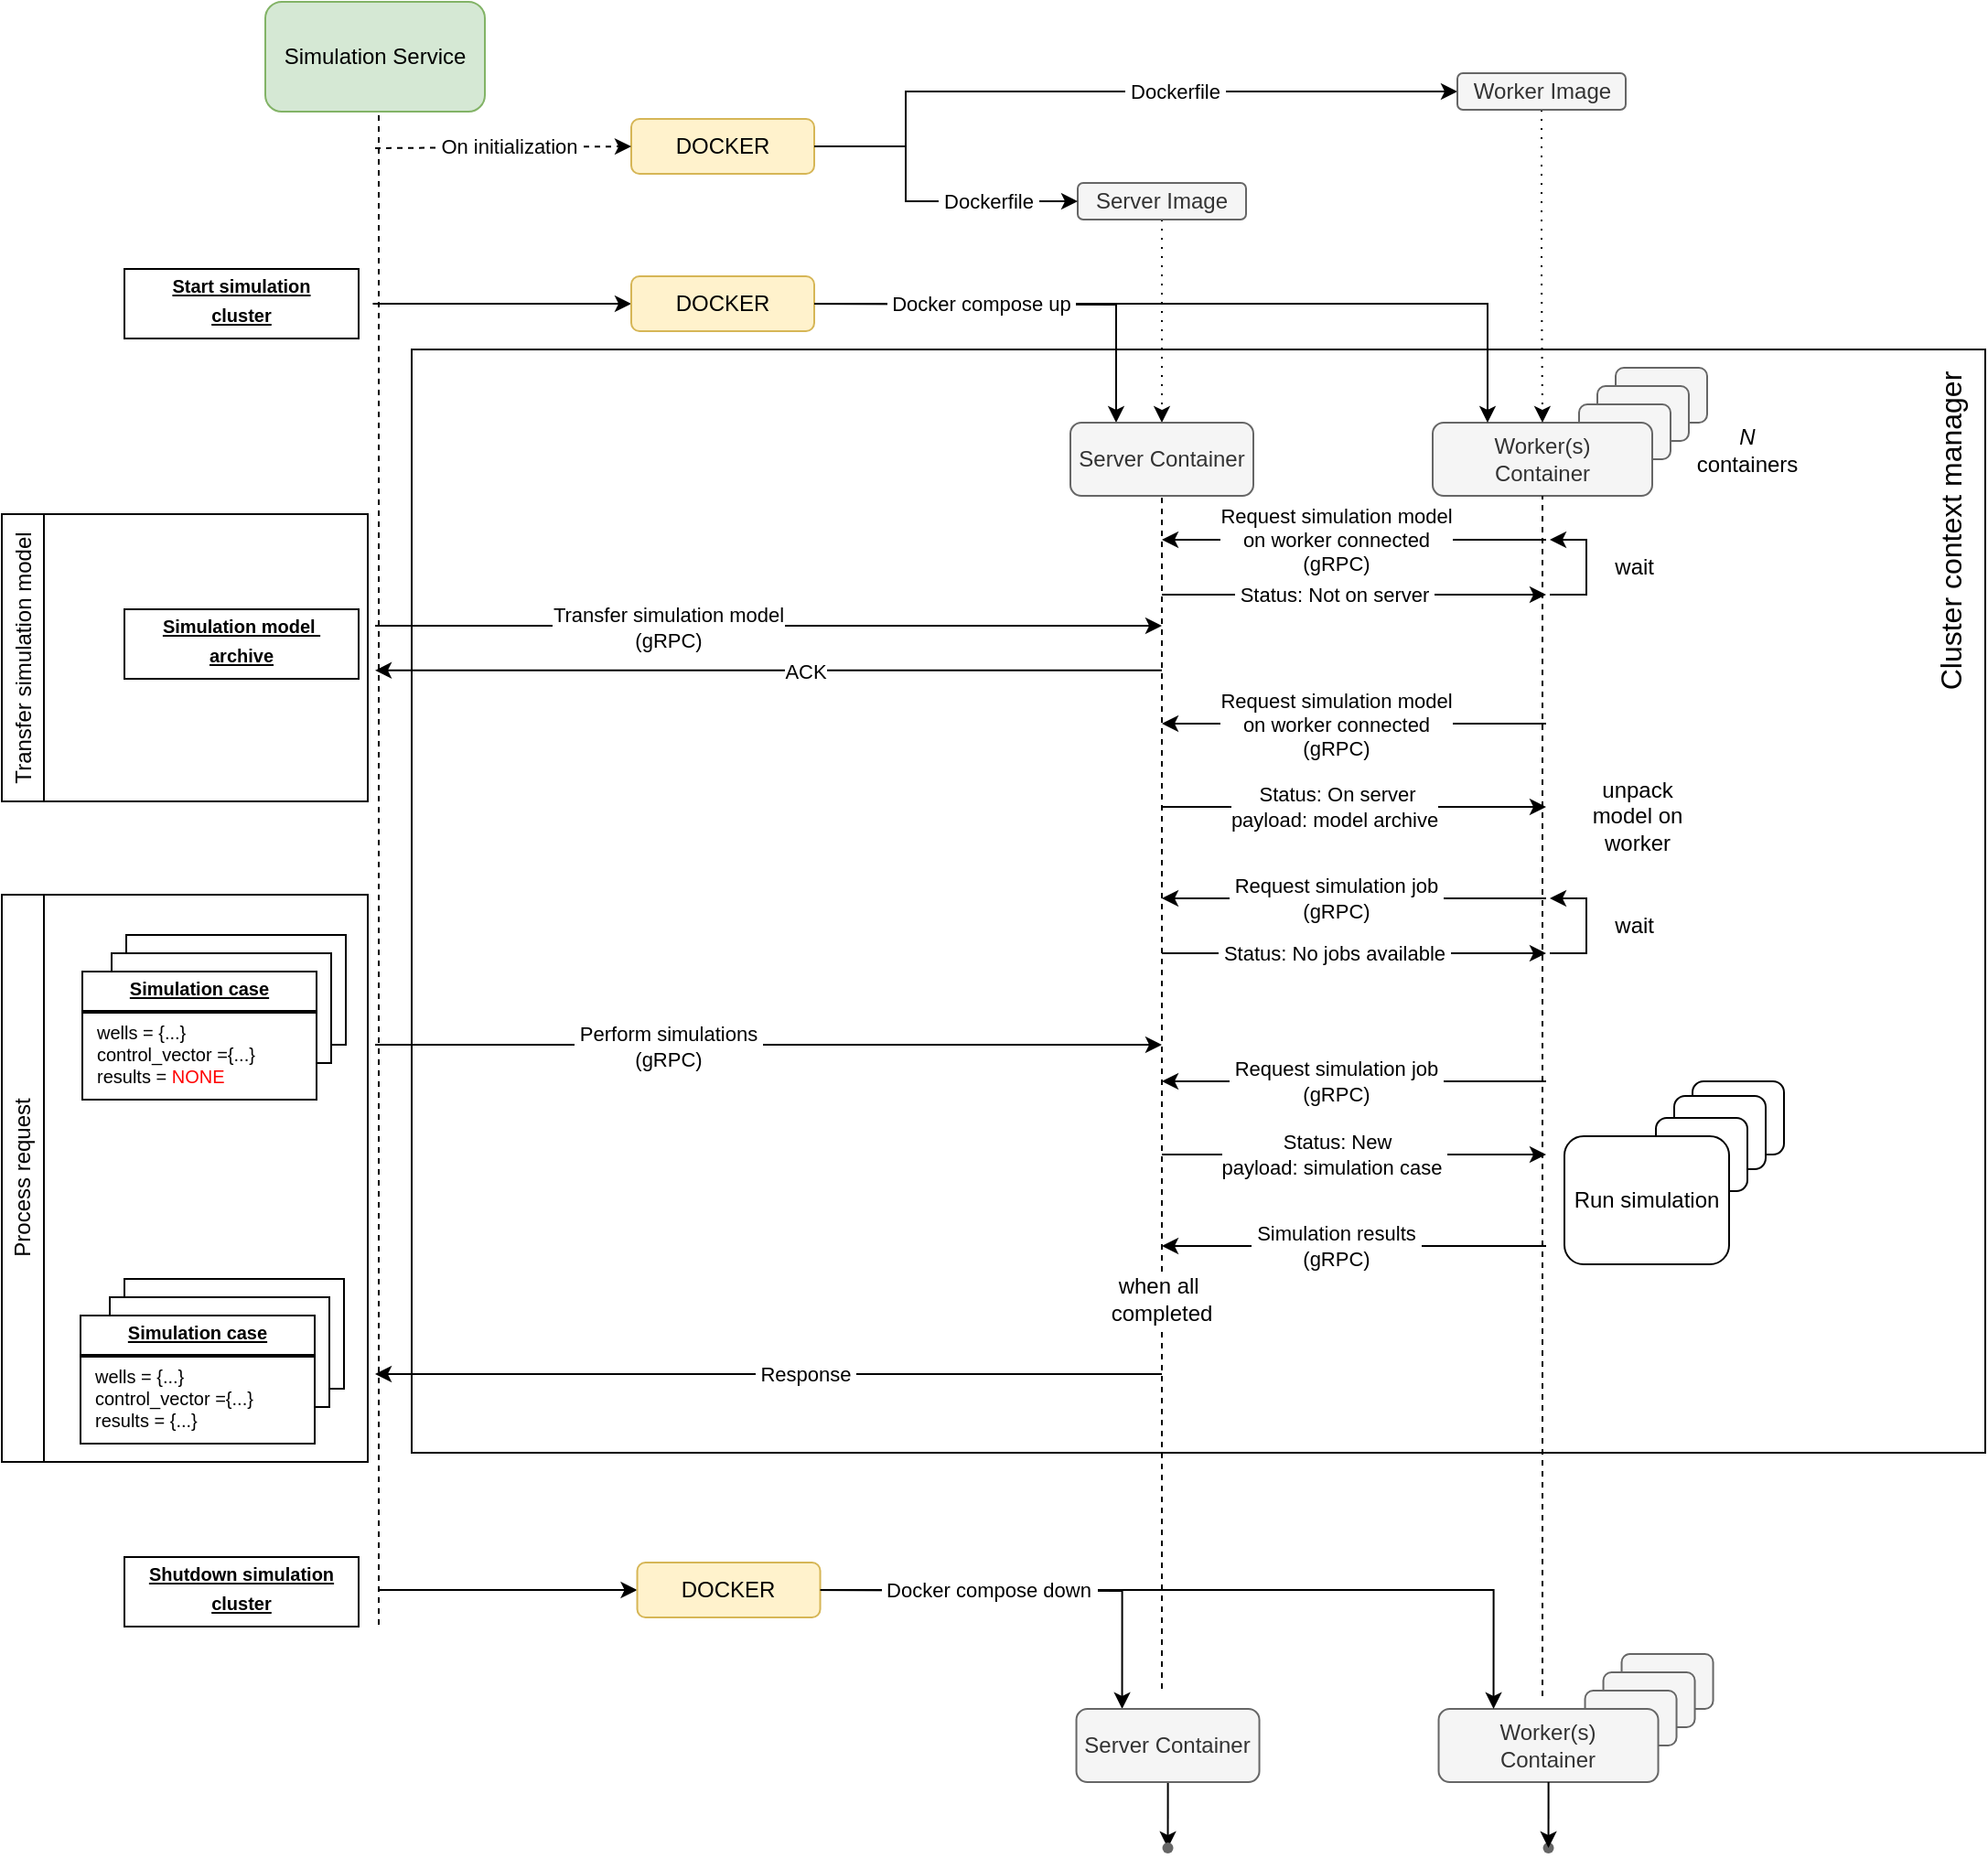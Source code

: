 <mxfile version="26.2.7" pages="4">
  <diagram name="Simulation service" id="5oLF9QemRC5jOvn8HbhS">
    <mxGraphModel dx="1976" dy="944" grid="0" gridSize="10" guides="1" tooltips="1" connect="1" arrows="1" fold="1" page="0" pageScale="1" pageWidth="1169" pageHeight="827" math="0" shadow="0">
      <root>
        <mxCell id="0" />
        <mxCell id="1" parent="0" />
        <mxCell id="4RVRERGMYZYqvgAxQxt6-176" value="" style="group" vertex="1" connectable="0" parent="1">
          <mxGeometry x="-74" y="60" width="1084" height="1019" as="geometry" />
        </mxCell>
        <mxCell id="4RVRERGMYZYqvgAxQxt6-140" value="" style="rounded=0;whiteSpace=wrap;html=1;" vertex="1" parent="4RVRERGMYZYqvgAxQxt6-176">
          <mxGeometry x="68" y="510" width="120" height="60" as="geometry" />
        </mxCell>
        <mxCell id="4RVRERGMYZYqvgAxQxt6-139" value="" style="rounded=0;whiteSpace=wrap;html=1;" vertex="1" parent="4RVRERGMYZYqvgAxQxt6-176">
          <mxGeometry x="60" y="520" width="120" height="60" as="geometry" />
        </mxCell>
        <mxCell id="4RVRERGMYZYqvgAxQxt6-68" value="" style="rounded=0;whiteSpace=wrap;html=1;glass=0;fillColor=default;movable=1;resizable=1;rotatable=1;deletable=1;editable=1;locked=0;connectable=1;container=0;" vertex="1" parent="4RVRERGMYZYqvgAxQxt6-176">
          <mxGeometry x="224" y="190" width="860" height="603" as="geometry" />
        </mxCell>
        <mxCell id="4RVRERGMYZYqvgAxQxt6-65" value="" style="endArrow=classic;html=1;rounded=0;exitX=1;exitY=0.5;exitDx=0;exitDy=0;entryX=0.25;entryY=0;entryDx=0;entryDy=0;edgeStyle=orthogonalEdgeStyle;" edge="1" parent="4RVRERGMYZYqvgAxQxt6-176" target="4RVRERGMYZYqvgAxQxt6-61">
          <mxGeometry width="50" height="50" relative="1" as="geometry">
            <mxPoint x="434" y="165" as="sourcePoint" />
            <mxPoint x="607" y="180" as="targetPoint" />
          </mxGeometry>
        </mxCell>
        <mxCell id="4RVRERGMYZYqvgAxQxt6-1" value="Simulation Service" style="rounded=1;whiteSpace=wrap;html=1;fillColor=#d5e8d4;strokeColor=#82b366;" vertex="1" parent="4RVRERGMYZYqvgAxQxt6-176">
          <mxGeometry x="144" width="120" height="60" as="geometry" />
        </mxCell>
        <mxCell id="4RVRERGMYZYqvgAxQxt6-10" value="" style="endArrow=none;dashed=1;html=1;rounded=0;entryX=0.5;entryY=1;entryDx=0;entryDy=0;" edge="1" parent="4RVRERGMYZYqvgAxQxt6-176">
          <mxGeometry width="50" height="50" relative="1" as="geometry">
            <mxPoint x="206" y="887" as="sourcePoint" />
            <mxPoint x="206.0" y="60.0" as="targetPoint" />
          </mxGeometry>
        </mxCell>
        <mxCell id="4RVRERGMYZYqvgAxQxt6-33" value="" style="group" vertex="1" connectable="0" parent="4RVRERGMYZYqvgAxQxt6-176">
          <mxGeometry x="782" y="200" width="150" height="90" as="geometry" />
        </mxCell>
        <mxCell id="4RVRERGMYZYqvgAxQxt6-34" value="" style="rounded=1;whiteSpace=wrap;html=1;fillColor=#f5f5f5;fontColor=#333333;strokeColor=#666666;" vertex="1" parent="4RVRERGMYZYqvgAxQxt6-33">
          <mxGeometry x="100" width="50" height="30" as="geometry" />
        </mxCell>
        <mxCell id="4RVRERGMYZYqvgAxQxt6-35" value="" style="rounded=1;whiteSpace=wrap;html=1;fillColor=#f5f5f5;fontColor=#333333;strokeColor=#666666;" vertex="1" parent="4RVRERGMYZYqvgAxQxt6-33">
          <mxGeometry x="90" y="10" width="50" height="30" as="geometry" />
        </mxCell>
        <mxCell id="4RVRERGMYZYqvgAxQxt6-36" value="" style="rounded=1;whiteSpace=wrap;html=1;fillColor=#f5f5f5;fontColor=#333333;strokeColor=#666666;" vertex="1" parent="4RVRERGMYZYqvgAxQxt6-33">
          <mxGeometry x="80" y="20" width="50" height="30" as="geometry" />
        </mxCell>
        <mxCell id="4RVRERGMYZYqvgAxQxt6-37" value="Worker(s)&lt;div&gt;Container&lt;/div&gt;" style="rounded=1;whiteSpace=wrap;html=1;fillColor=#f5f5f5;fontColor=#333333;strokeColor=#666666;" vertex="1" parent="4RVRERGMYZYqvgAxQxt6-33">
          <mxGeometry y="30" width="120" height="40" as="geometry" />
        </mxCell>
        <mxCell id="4RVRERGMYZYqvgAxQxt6-20" value="DOCKER" style="rounded=1;whiteSpace=wrap;html=1;fillColor=#fff2cc;strokeColor=#d6b656;" vertex="1" parent="4RVRERGMYZYqvgAxQxt6-176">
          <mxGeometry x="344" y="64" width="100" height="30" as="geometry" />
        </mxCell>
        <mxCell id="4RVRERGMYZYqvgAxQxt6-51" style="edgeStyle=orthogonalEdgeStyle;rounded=0;orthogonalLoop=1;jettySize=auto;html=1;exitX=1;exitY=0.5;exitDx=0;exitDy=0;entryX=0;entryY=0.5;entryDx=0;entryDy=0;" edge="1" parent="4RVRERGMYZYqvgAxQxt6-176" source="4RVRERGMYZYqvgAxQxt6-20" target="4RVRERGMYZYqvgAxQxt6-3">
          <mxGeometry relative="1" as="geometry">
            <mxPoint x="644" y="49" as="sourcePoint" />
            <Array as="points">
              <mxPoint x="494" y="79" />
              <mxPoint x="494" y="49" />
            </Array>
          </mxGeometry>
        </mxCell>
        <mxCell id="4RVRERGMYZYqvgAxQxt6-55" value="&amp;nbsp;Dockerfile&amp;nbsp;" style="edgeLabel;html=1;align=center;verticalAlign=bottom;resizable=0;points=[];labelBorderColor=none;spacingBottom=-4;" vertex="1" connectable="0" parent="4RVRERGMYZYqvgAxQxt6-51">
          <mxGeometry x="0.19" y="-4" relative="1" as="geometry">
            <mxPoint as="offset" />
          </mxGeometry>
        </mxCell>
        <mxCell id="4RVRERGMYZYqvgAxQxt6-63" style="edgeStyle=orthogonalEdgeStyle;rounded=0;orthogonalLoop=1;jettySize=auto;html=1;exitX=0.5;exitY=1;exitDx=0;exitDy=0;entryX=0.5;entryY=0;entryDx=0;entryDy=0;dashed=1;dashPattern=1 4;" edge="1" parent="4RVRERGMYZYqvgAxQxt6-176" source="4RVRERGMYZYqvgAxQxt6-3" target="4RVRERGMYZYqvgAxQxt6-37">
          <mxGeometry relative="1" as="geometry" />
        </mxCell>
        <mxCell id="4RVRERGMYZYqvgAxQxt6-3" value="Worker Image" style="rounded=1;whiteSpace=wrap;html=1;fillColor=#f5f5f5;fontColor=#333333;strokeColor=#666666;" vertex="1" parent="4RVRERGMYZYqvgAxQxt6-176">
          <mxGeometry x="795.5" y="39" width="92" height="20" as="geometry" />
        </mxCell>
        <mxCell id="4RVRERGMYZYqvgAxQxt6-41" value="" style="endArrow=classic;html=1;rounded=0;entryX=0;entryY=0.5;entryDx=0;entryDy=0;dashed=1;" edge="1" parent="4RVRERGMYZYqvgAxQxt6-176" target="4RVRERGMYZYqvgAxQxt6-20">
          <mxGeometry width="50" height="50" relative="1" as="geometry">
            <mxPoint x="204" y="80" as="sourcePoint" />
            <mxPoint x="464" y="200" as="targetPoint" />
          </mxGeometry>
        </mxCell>
        <mxCell id="4RVRERGMYZYqvgAxQxt6-44" value="&amp;nbsp;On initialization&amp;nbsp;" style="edgeLabel;align=center;verticalAlign=middle;resizable=0;points=[];labelPosition=center;verticalLabelPosition=middle;html=1;spacing=2;spacingRight=33;spacingBottom=1;" vertex="1" connectable="0" parent="4RVRERGMYZYqvgAxQxt6-41">
          <mxGeometry x="0.269" relative="1" as="geometry">
            <mxPoint as="offset" />
          </mxGeometry>
        </mxCell>
        <mxCell id="4RVRERGMYZYqvgAxQxt6-62" style="edgeStyle=orthogonalEdgeStyle;rounded=0;orthogonalLoop=1;jettySize=auto;html=1;exitX=0.5;exitY=1;exitDx=0;exitDy=0;entryX=0.5;entryY=0;entryDx=0;entryDy=0;dashed=1;dashPattern=1 4;" edge="1" parent="4RVRERGMYZYqvgAxQxt6-176" source="4RVRERGMYZYqvgAxQxt6-2" target="4RVRERGMYZYqvgAxQxt6-61">
          <mxGeometry relative="1" as="geometry" />
        </mxCell>
        <mxCell id="4RVRERGMYZYqvgAxQxt6-2" value="Server Image" style="rounded=1;whiteSpace=wrap;html=1;fillColor=#f5f5f5;strokeColor=#666666;fontColor=#333333;" vertex="1" parent="4RVRERGMYZYqvgAxQxt6-176">
          <mxGeometry x="588" y="99" width="92" height="20" as="geometry" />
        </mxCell>
        <mxCell id="4RVRERGMYZYqvgAxQxt6-52" style="edgeStyle=orthogonalEdgeStyle;rounded=0;orthogonalLoop=1;jettySize=auto;html=1;exitX=1;exitY=0.5;exitDx=0;exitDy=0;entryX=0;entryY=0.5;entryDx=0;entryDy=0;" edge="1" parent="4RVRERGMYZYqvgAxQxt6-176" source="4RVRERGMYZYqvgAxQxt6-20" target="4RVRERGMYZYqvgAxQxt6-2">
          <mxGeometry relative="1" as="geometry">
            <mxPoint x="644" y="109" as="sourcePoint" />
            <Array as="points">
              <mxPoint x="494" y="79" />
              <mxPoint x="494" y="109" />
            </Array>
          </mxGeometry>
        </mxCell>
        <mxCell id="4RVRERGMYZYqvgAxQxt6-56" value="&amp;nbsp;Dockerfile&amp;nbsp;" style="edgeLabel;html=1;align=center;verticalAlign=middle;resizable=0;points=[];spacingBottom=-1;" vertex="1" connectable="0" parent="4RVRERGMYZYqvgAxQxt6-52">
          <mxGeometry x="0.431" y="1" relative="1" as="geometry">
            <mxPoint as="offset" />
          </mxGeometry>
        </mxCell>
        <mxCell id="4RVRERGMYZYqvgAxQxt6-59" style="edgeStyle=orthogonalEdgeStyle;rounded=0;orthogonalLoop=1;jettySize=auto;html=1;exitX=0;exitY=0.5;exitDx=0;exitDy=0;startArrow=classic;startFill=1;endArrow=none;" edge="1" parent="4RVRERGMYZYqvgAxQxt6-176" source="4RVRERGMYZYqvgAxQxt6-58">
          <mxGeometry relative="1" as="geometry">
            <mxPoint x="202.73" y="165" as="targetPoint" />
          </mxGeometry>
        </mxCell>
        <mxCell id="4RVRERGMYZYqvgAxQxt6-58" value="DOCKER" style="rounded=1;whiteSpace=wrap;html=1;fillColor=#fff2cc;strokeColor=#d6b656;" vertex="1" parent="4RVRERGMYZYqvgAxQxt6-176">
          <mxGeometry x="344" y="150" width="100" height="30" as="geometry" />
        </mxCell>
        <mxCell id="4RVRERGMYZYqvgAxQxt6-61" value="Server Container" style="rounded=1;whiteSpace=wrap;html=1;fillColor=#f5f5f5;strokeColor=#666666;fontColor=#333333;" vertex="1" parent="4RVRERGMYZYqvgAxQxt6-176">
          <mxGeometry x="584" y="230" width="100" height="40" as="geometry" />
        </mxCell>
        <mxCell id="4RVRERGMYZYqvgAxQxt6-66" value="" style="endArrow=classic;html=1;rounded=0;exitX=1;exitY=0.5;exitDx=0;exitDy=0;entryX=0.25;entryY=0;entryDx=0;entryDy=0;edgeStyle=orthogonalEdgeStyle;" edge="1" parent="4RVRERGMYZYqvgAxQxt6-176" source="4RVRERGMYZYqvgAxQxt6-58" target="4RVRERGMYZYqvgAxQxt6-37">
          <mxGeometry width="50" height="50" relative="1" as="geometry">
            <mxPoint x="444" y="170" as="sourcePoint" />
            <mxPoint x="704" y="50" as="targetPoint" />
          </mxGeometry>
        </mxCell>
        <mxCell id="4RVRERGMYZYqvgAxQxt6-67" value="&amp;nbsp;Docker compose up&amp;nbsp;" style="edgeLabel;html=1;align=center;verticalAlign=middle;resizable=0;points=[];spacingRight=18;spacing=4;" vertex="1" connectable="0" parent="4RVRERGMYZYqvgAxQxt6-66">
          <mxGeometry x="-0.537" relative="1" as="geometry">
            <mxPoint as="offset" />
          </mxGeometry>
        </mxCell>
        <mxCell id="4RVRERGMYZYqvgAxQxt6-70" value="&lt;font style=&quot;font-size: 16px;&quot;&gt;Cluster context manager&lt;/font&gt;" style="text;html=1;align=center;verticalAlign=middle;whiteSpace=wrap;rounded=0;direction=south;horizontal=0;fontSize=13;" vertex="1" parent="4RVRERGMYZYqvgAxQxt6-176">
          <mxGeometry x="1050" y="128" width="30" height="322" as="geometry" />
        </mxCell>
        <mxCell id="4RVRERGMYZYqvgAxQxt6-72" value="" style="endArrow=none;dashed=1;html=1;rounded=0;entryX=0.5;entryY=1;entryDx=0;entryDy=0;" edge="1" parent="4RVRERGMYZYqvgAxQxt6-176" source="4RVRERGMYZYqvgAxQxt6-119" target="4RVRERGMYZYqvgAxQxt6-61">
          <mxGeometry width="50" height="50" relative="1" as="geometry">
            <mxPoint x="634" y="790" as="sourcePoint" />
            <mxPoint x="639.23" y="270" as="targetPoint" />
            <Array as="points" />
          </mxGeometry>
        </mxCell>
        <mxCell id="4RVRERGMYZYqvgAxQxt6-73" value="" style="endArrow=none;dashed=1;html=1;rounded=0;entryX=0.5;entryY=1;entryDx=0;entryDy=0;" edge="1" parent="4RVRERGMYZYqvgAxQxt6-176" target="4RVRERGMYZYqvgAxQxt6-37">
          <mxGeometry width="50" height="50" relative="1" as="geometry">
            <mxPoint x="842" y="926" as="sourcePoint" />
            <mxPoint x="854" y="280" as="targetPoint" />
          </mxGeometry>
        </mxCell>
        <mxCell id="4RVRERGMYZYqvgAxQxt6-74" value="" style="endArrow=classic;html=1;rounded=0;" edge="1" parent="4RVRERGMYZYqvgAxQxt6-176">
          <mxGeometry width="50" height="50" relative="1" as="geometry">
            <mxPoint x="204" y="341" as="sourcePoint" />
            <mxPoint x="634" y="341" as="targetPoint" />
          </mxGeometry>
        </mxCell>
        <mxCell id="4RVRERGMYZYqvgAxQxt6-75" value="Transfer simulation model&lt;div&gt;(gRPC)&lt;/div&gt;" style="edgeLabel;html=1;align=center;verticalAlign=middle;resizable=0;points=[];" vertex="1" connectable="0" parent="4RVRERGMYZYqvgAxQxt6-74">
          <mxGeometry x="-0.257" y="-1" relative="1" as="geometry">
            <mxPoint as="offset" />
          </mxGeometry>
        </mxCell>
        <mxCell id="4RVRERGMYZYqvgAxQxt6-76" value="" style="endArrow=classic;html=1;rounded=0;" edge="1" parent="4RVRERGMYZYqvgAxQxt6-176">
          <mxGeometry width="50" height="50" relative="1" as="geometry">
            <mxPoint x="634" y="365.41" as="sourcePoint" />
            <mxPoint x="204" y="365.41" as="targetPoint" />
          </mxGeometry>
        </mxCell>
        <mxCell id="4RVRERGMYZYqvgAxQxt6-77" value="ACK" style="edgeLabel;html=1;align=center;verticalAlign=middle;resizable=0;points=[];" vertex="1" connectable="0" parent="4RVRERGMYZYqvgAxQxt6-76">
          <mxGeometry x="-0.094" relative="1" as="geometry">
            <mxPoint as="offset" />
          </mxGeometry>
        </mxCell>
        <mxCell id="4RVRERGMYZYqvgAxQxt6-78" value="" style="endArrow=none;html=1;rounded=0;startArrow=classic;startFill=1;" edge="1" parent="4RVRERGMYZYqvgAxQxt6-176">
          <mxGeometry width="50" height="50" relative="1" as="geometry">
            <mxPoint x="634" y="294" as="sourcePoint" />
            <mxPoint x="844" y="294" as="targetPoint" />
          </mxGeometry>
        </mxCell>
        <mxCell id="4RVRERGMYZYqvgAxQxt6-79" value="Request simulation model&lt;div&gt;on worker connected&lt;br&gt;&lt;div&gt;(gRPC)&lt;/div&gt;&lt;/div&gt;" style="edgeLabel;html=1;align=center;verticalAlign=middle;resizable=0;points=[];spacingLeft=34;" vertex="1" connectable="0" parent="4RVRERGMYZYqvgAxQxt6-78">
          <mxGeometry x="-0.256" y="-1" relative="1" as="geometry">
            <mxPoint y="-1" as="offset" />
          </mxGeometry>
        </mxCell>
        <mxCell id="4RVRERGMYZYqvgAxQxt6-80" value="" style="endArrow=classic;html=1;rounded=0;" edge="1" parent="4RVRERGMYZYqvgAxQxt6-176">
          <mxGeometry width="50" height="50" relative="1" as="geometry">
            <mxPoint x="634" y="324" as="sourcePoint" />
            <mxPoint x="844" y="324" as="targetPoint" />
          </mxGeometry>
        </mxCell>
        <mxCell id="4RVRERGMYZYqvgAxQxt6-81" value="&amp;nbsp;Status: Not on server&amp;nbsp;" style="edgeLabel;html=1;align=center;verticalAlign=middle;resizable=0;points=[];spacingLeft=-120;" vertex="1" connectable="0" parent="4RVRERGMYZYqvgAxQxt6-80">
          <mxGeometry x="0.461" y="-1" relative="1" as="geometry">
            <mxPoint y="-1" as="offset" />
          </mxGeometry>
        </mxCell>
        <mxCell id="4RVRERGMYZYqvgAxQxt6-83" value="" style="endArrow=classic;html=1;rounded=0;edgeStyle=elbowEdgeStyle;" edge="1" parent="4RVRERGMYZYqvgAxQxt6-176">
          <mxGeometry width="50" height="50" relative="1" as="geometry">
            <mxPoint x="846" y="324" as="sourcePoint" />
            <mxPoint x="846" y="294" as="targetPoint" />
            <Array as="points">
              <mxPoint x="866" y="314" />
            </Array>
          </mxGeometry>
        </mxCell>
        <mxCell id="4RVRERGMYZYqvgAxQxt6-84" value="wait&amp;nbsp;" style="text;html=1;align=center;verticalAlign=middle;whiteSpace=wrap;rounded=0;" vertex="1" parent="4RVRERGMYZYqvgAxQxt6-176">
          <mxGeometry x="864" y="294" width="60" height="30" as="geometry" />
        </mxCell>
        <mxCell id="4RVRERGMYZYqvgAxQxt6-88" value="" style="endArrow=none;html=1;rounded=0;startArrow=classic;startFill=1;" edge="1" parent="4RVRERGMYZYqvgAxQxt6-176">
          <mxGeometry width="50" height="50" relative="1" as="geometry">
            <mxPoint x="634" y="394.5" as="sourcePoint" />
            <mxPoint x="844" y="394.5" as="targetPoint" />
          </mxGeometry>
        </mxCell>
        <mxCell id="4RVRERGMYZYqvgAxQxt6-89" value="Request simulation model&lt;div&gt;on worker connected&lt;br&gt;&lt;div&gt;(gRPC)&lt;/div&gt;&lt;/div&gt;" style="edgeLabel;html=1;align=center;verticalAlign=middle;resizable=0;points=[];spacingLeft=34;" vertex="1" connectable="0" parent="4RVRERGMYZYqvgAxQxt6-88">
          <mxGeometry x="-0.256" y="-1" relative="1" as="geometry">
            <mxPoint y="-1" as="offset" />
          </mxGeometry>
        </mxCell>
        <mxCell id="4RVRERGMYZYqvgAxQxt6-90" value="" style="endArrow=classic;html=1;rounded=0;" edge="1" parent="4RVRERGMYZYqvgAxQxt6-176">
          <mxGeometry width="50" height="50" relative="1" as="geometry">
            <mxPoint x="634" y="440" as="sourcePoint" />
            <mxPoint x="844" y="440" as="targetPoint" />
          </mxGeometry>
        </mxCell>
        <mxCell id="4RVRERGMYZYqvgAxQxt6-91" value="&amp;nbsp;Status: On server&lt;div&gt;payload: model archive&lt;/div&gt;" style="edgeLabel;html=1;align=center;verticalAlign=middle;resizable=0;points=[];spacingLeft=-120;" vertex="1" connectable="0" parent="4RVRERGMYZYqvgAxQxt6-90">
          <mxGeometry x="0.461" y="-1" relative="1" as="geometry">
            <mxPoint y="-1" as="offset" />
          </mxGeometry>
        </mxCell>
        <mxCell id="4RVRERGMYZYqvgAxQxt6-92" value="unpack model on worker" style="text;html=1;align=center;verticalAlign=middle;whiteSpace=wrap;rounded=0;" vertex="1" parent="4RVRERGMYZYqvgAxQxt6-176">
          <mxGeometry x="864" y="430" width="60" height="30" as="geometry" />
        </mxCell>
        <mxCell id="4RVRERGMYZYqvgAxQxt6-93" value="" style="endArrow=none;html=1;rounded=0;startArrow=classic;startFill=1;" edge="1" parent="4RVRERGMYZYqvgAxQxt6-176">
          <mxGeometry width="50" height="50" relative="1" as="geometry">
            <mxPoint x="634" y="490" as="sourcePoint" />
            <mxPoint x="844" y="490" as="targetPoint" />
          </mxGeometry>
        </mxCell>
        <mxCell id="4RVRERGMYZYqvgAxQxt6-94" value="&amp;nbsp;Request simulation job&amp;nbsp;&lt;div&gt;&lt;div&gt;(gRPC)&lt;/div&gt;&lt;/div&gt;" style="edgeLabel;html=1;align=center;verticalAlign=middle;resizable=0;points=[];spacingLeft=34;" vertex="1" connectable="0" parent="4RVRERGMYZYqvgAxQxt6-93">
          <mxGeometry x="-0.256" y="-1" relative="1" as="geometry">
            <mxPoint y="-1" as="offset" />
          </mxGeometry>
        </mxCell>
        <mxCell id="4RVRERGMYZYqvgAxQxt6-95" value="" style="endArrow=classic;html=1;rounded=0;" edge="1" parent="4RVRERGMYZYqvgAxQxt6-176">
          <mxGeometry width="50" height="50" relative="1" as="geometry">
            <mxPoint x="634" y="520" as="sourcePoint" />
            <mxPoint x="844" y="520" as="targetPoint" />
          </mxGeometry>
        </mxCell>
        <mxCell id="4RVRERGMYZYqvgAxQxt6-96" value="&amp;nbsp;Status: No jobs available&amp;nbsp;" style="edgeLabel;html=1;align=center;verticalAlign=middle;resizable=0;points=[];spacingLeft=-120;" vertex="1" connectable="0" parent="4RVRERGMYZYqvgAxQxt6-95">
          <mxGeometry x="0.461" y="-1" relative="1" as="geometry">
            <mxPoint y="-1" as="offset" />
          </mxGeometry>
        </mxCell>
        <mxCell id="4RVRERGMYZYqvgAxQxt6-97" value="" style="endArrow=classic;html=1;rounded=0;edgeStyle=elbowEdgeStyle;" edge="1" parent="4RVRERGMYZYqvgAxQxt6-176">
          <mxGeometry width="50" height="50" relative="1" as="geometry">
            <mxPoint x="846" y="520" as="sourcePoint" />
            <mxPoint x="846" y="490" as="targetPoint" />
            <Array as="points">
              <mxPoint x="866" y="510" />
            </Array>
          </mxGeometry>
        </mxCell>
        <mxCell id="4RVRERGMYZYqvgAxQxt6-98" value="wait&amp;nbsp;" style="text;html=1;align=center;verticalAlign=middle;whiteSpace=wrap;rounded=0;" vertex="1" parent="4RVRERGMYZYqvgAxQxt6-176">
          <mxGeometry x="864" y="490" width="60" height="30" as="geometry" />
        </mxCell>
        <mxCell id="4RVRERGMYZYqvgAxQxt6-100" value="" style="endArrow=classic;html=1;rounded=0;" edge="1" parent="4RVRERGMYZYqvgAxQxt6-176">
          <mxGeometry width="50" height="50" relative="1" as="geometry">
            <mxPoint x="204" y="570" as="sourcePoint" />
            <mxPoint x="634" y="570" as="targetPoint" />
          </mxGeometry>
        </mxCell>
        <mxCell id="4RVRERGMYZYqvgAxQxt6-101" value="&amp;nbsp;Perform simulations&amp;nbsp;&lt;br&gt;&lt;div&gt;(gRPC)&lt;/div&gt;" style="edgeLabel;html=1;align=center;verticalAlign=middle;resizable=0;points=[];" vertex="1" connectable="0" parent="4RVRERGMYZYqvgAxQxt6-100">
          <mxGeometry x="-0.257" y="-1" relative="1" as="geometry">
            <mxPoint as="offset" />
          </mxGeometry>
        </mxCell>
        <mxCell id="4RVRERGMYZYqvgAxQxt6-104" value="" style="endArrow=none;html=1;rounded=0;startArrow=classic;startFill=1;" edge="1" parent="4RVRERGMYZYqvgAxQxt6-176">
          <mxGeometry width="50" height="50" relative="1" as="geometry">
            <mxPoint x="634" y="590" as="sourcePoint" />
            <mxPoint x="844" y="590" as="targetPoint" />
          </mxGeometry>
        </mxCell>
        <mxCell id="4RVRERGMYZYqvgAxQxt6-105" value="&amp;nbsp;Request simulation job&amp;nbsp;&lt;div&gt;&lt;div&gt;(gRPC)&lt;/div&gt;&lt;/div&gt;" style="edgeLabel;html=1;align=center;verticalAlign=middle;resizable=0;points=[];spacingLeft=34;" vertex="1" connectable="0" parent="4RVRERGMYZYqvgAxQxt6-104">
          <mxGeometry x="-0.256" y="-1" relative="1" as="geometry">
            <mxPoint y="-1" as="offset" />
          </mxGeometry>
        </mxCell>
        <mxCell id="4RVRERGMYZYqvgAxQxt6-106" value="" style="endArrow=classic;html=1;rounded=0;" edge="1" parent="4RVRERGMYZYqvgAxQxt6-176">
          <mxGeometry width="50" height="50" relative="1" as="geometry">
            <mxPoint x="634" y="630" as="sourcePoint" />
            <mxPoint x="844" y="630" as="targetPoint" />
          </mxGeometry>
        </mxCell>
        <mxCell id="4RVRERGMYZYqvgAxQxt6-107" value="&amp;nbsp;Status: New&lt;div&gt;payload: simulation case&amp;nbsp;&lt;/div&gt;" style="edgeLabel;html=1;align=center;verticalAlign=middle;resizable=0;points=[];spacingLeft=-120;" vertex="1" connectable="0" parent="4RVRERGMYZYqvgAxQxt6-106">
          <mxGeometry x="0.461" y="-1" relative="1" as="geometry">
            <mxPoint y="-1" as="offset" />
          </mxGeometry>
        </mxCell>
        <mxCell id="4RVRERGMYZYqvgAxQxt6-112" value="" style="endArrow=none;html=1;rounded=0;startArrow=classic;startFill=1;" edge="1" parent="4RVRERGMYZYqvgAxQxt6-176">
          <mxGeometry width="50" height="50" relative="1" as="geometry">
            <mxPoint x="634" y="680" as="sourcePoint" />
            <mxPoint x="844" y="680" as="targetPoint" />
          </mxGeometry>
        </mxCell>
        <mxCell id="4RVRERGMYZYqvgAxQxt6-113" value="&amp;nbsp;Simulation results&amp;nbsp;&lt;div&gt;(gRPC)&lt;/div&gt;" style="edgeLabel;html=1;align=center;verticalAlign=middle;resizable=0;points=[];spacingLeft=34;" vertex="1" connectable="0" parent="4RVRERGMYZYqvgAxQxt6-112">
          <mxGeometry x="-0.256" y="-1" relative="1" as="geometry">
            <mxPoint y="-1" as="offset" />
          </mxGeometry>
        </mxCell>
        <mxCell id="4RVRERGMYZYqvgAxQxt6-114" value="&lt;i&gt;N&lt;/i&gt; containers" style="text;html=1;align=center;verticalAlign=middle;whiteSpace=wrap;rounded=0;" vertex="1" parent="4RVRERGMYZYqvgAxQxt6-176">
          <mxGeometry x="924" y="230" width="60" height="30" as="geometry" />
        </mxCell>
        <mxCell id="4RVRERGMYZYqvgAxQxt6-118" value="" style="rounded=1;whiteSpace=wrap;html=1;" vertex="1" parent="4RVRERGMYZYqvgAxQxt6-176">
          <mxGeometry x="924" y="590" width="50" height="40" as="geometry" />
        </mxCell>
        <mxCell id="4RVRERGMYZYqvgAxQxt6-117" value="" style="rounded=1;whiteSpace=wrap;html=1;" vertex="1" parent="4RVRERGMYZYqvgAxQxt6-176">
          <mxGeometry x="914" y="598" width="50" height="40" as="geometry" />
        </mxCell>
        <mxCell id="4RVRERGMYZYqvgAxQxt6-116" value="" style="rounded=1;whiteSpace=wrap;html=1;" vertex="1" parent="4RVRERGMYZYqvgAxQxt6-176">
          <mxGeometry x="904" y="610" width="50" height="40" as="geometry" />
        </mxCell>
        <mxCell id="4RVRERGMYZYqvgAxQxt6-109" value="Run simulation" style="rounded=1;whiteSpace=wrap;html=1;" vertex="1" parent="4RVRERGMYZYqvgAxQxt6-176">
          <mxGeometry x="854" y="620" width="90" height="70" as="geometry" />
        </mxCell>
        <mxCell id="4RVRERGMYZYqvgAxQxt6-120" value="" style="endArrow=none;dashed=1;html=1;rounded=0;entryX=0.5;entryY=1;entryDx=0;entryDy=0;" edge="1" parent="4RVRERGMYZYqvgAxQxt6-176" target="4RVRERGMYZYqvgAxQxt6-119">
          <mxGeometry width="50" height="50" relative="1" as="geometry">
            <mxPoint x="634" y="922" as="sourcePoint" />
            <mxPoint x="634" y="270" as="targetPoint" />
            <Array as="points" />
          </mxGeometry>
        </mxCell>
        <mxCell id="4RVRERGMYZYqvgAxQxt6-119" value="when all&amp;nbsp;&lt;div&gt;completed&lt;/div&gt;" style="text;html=1;align=center;verticalAlign=middle;whiteSpace=wrap;rounded=0;" vertex="1" parent="4RVRERGMYZYqvgAxQxt6-176">
          <mxGeometry x="604" y="694" width="60" height="30" as="geometry" />
        </mxCell>
        <mxCell id="4RVRERGMYZYqvgAxQxt6-121" value="" style="endArrow=classic;html=1;rounded=0;" edge="1" parent="4RVRERGMYZYqvgAxQxt6-176">
          <mxGeometry width="50" height="50" relative="1" as="geometry">
            <mxPoint x="634" y="750" as="sourcePoint" />
            <mxPoint x="204" y="750" as="targetPoint" />
          </mxGeometry>
        </mxCell>
        <mxCell id="4RVRERGMYZYqvgAxQxt6-122" value="&amp;nbsp;Response&amp;nbsp;" style="edgeLabel;html=1;align=center;verticalAlign=middle;resizable=0;points=[];" vertex="1" connectable="0" parent="4RVRERGMYZYqvgAxQxt6-121">
          <mxGeometry x="-0.094" relative="1" as="geometry">
            <mxPoint as="offset" />
          </mxGeometry>
        </mxCell>
        <mxCell id="4RVRERGMYZYqvgAxQxt6-127" value="&lt;p style=&quot;margin:0px;margin-top:4px;text-align:center;text-decoration:underline;&quot;&gt;&lt;b&gt;Simulation case&lt;/b&gt;&lt;/p&gt;&lt;hr style=&quot;border-style:solid;&quot;&gt;&lt;p style=&quot;margin:0px;margin-left:8px;&quot;&gt;wells = {...}&lt;br&gt;control_vector ={...}&lt;br&gt;results = &lt;font style=&quot;color: rgb(255, 0, 0);&quot;&gt;NONE&lt;/font&gt;&lt;/p&gt;" style="verticalAlign=top;align=left;overflow=fill;html=1;whiteSpace=wrap;fontSize=10;" vertex="1" parent="4RVRERGMYZYqvgAxQxt6-176">
          <mxGeometry x="44" y="530" width="128" height="70" as="geometry" />
        </mxCell>
        <mxCell id="4RVRERGMYZYqvgAxQxt6-130" value="&lt;p style=&quot;margin:0px;margin-top:4px;text-align:center;text-decoration:underline;&quot;&gt;&lt;b&gt;Simulation model&amp;nbsp;&lt;/b&gt;&lt;/p&gt;&lt;p style=&quot;margin:0px;margin-top:4px;text-align:center;text-decoration:underline;&quot;&gt;&lt;b&gt;archive&lt;/b&gt;&lt;/p&gt;" style="verticalAlign=top;align=left;overflow=fill;html=1;whiteSpace=wrap;fontSize=10;" vertex="1" parent="4RVRERGMYZYqvgAxQxt6-176">
          <mxGeometry x="67" y="332" width="128" height="38" as="geometry" />
        </mxCell>
        <mxCell id="4RVRERGMYZYqvgAxQxt6-135" value="&lt;p style=&quot;margin:0px;margin-top:4px;text-align:center;text-decoration:underline;&quot;&gt;&lt;b&gt;Start simulation&lt;/b&gt;&lt;/p&gt;&lt;p style=&quot;margin:0px;margin-top:4px;text-align:center;text-decoration:underline;&quot;&gt;&lt;b&gt;cluster&lt;/b&gt;&lt;/p&gt;" style="verticalAlign=top;align=left;overflow=fill;html=1;whiteSpace=wrap;fontSize=10;" vertex="1" parent="4RVRERGMYZYqvgAxQxt6-176">
          <mxGeometry x="67" y="146" width="128" height="38" as="geometry" />
        </mxCell>
        <mxCell id="4RVRERGMYZYqvgAxQxt6-136" value="&lt;p style=&quot;margin:0px;margin-top:4px;text-align:center;text-decoration:underline;&quot;&gt;&lt;b&gt;Shutdown simulation&lt;/b&gt;&lt;/p&gt;&lt;p style=&quot;margin:0px;margin-top:4px;text-align:center;text-decoration:underline;&quot;&gt;&lt;b&gt;cluster&lt;/b&gt;&lt;/p&gt;" style="verticalAlign=top;align=left;overflow=fill;html=1;whiteSpace=wrap;fontSize=10;" vertex="1" parent="4RVRERGMYZYqvgAxQxt6-176">
          <mxGeometry x="67" y="850" width="128" height="38" as="geometry" />
        </mxCell>
        <mxCell id="4RVRERGMYZYqvgAxQxt6-141" value="" style="rounded=0;whiteSpace=wrap;html=1;" vertex="1" parent="4RVRERGMYZYqvgAxQxt6-176">
          <mxGeometry x="67" y="698" width="120" height="60" as="geometry" />
        </mxCell>
        <mxCell id="4RVRERGMYZYqvgAxQxt6-142" value="" style="rounded=0;whiteSpace=wrap;html=1;" vertex="1" parent="4RVRERGMYZYqvgAxQxt6-176">
          <mxGeometry x="59" y="708" width="120" height="60" as="geometry" />
        </mxCell>
        <mxCell id="4RVRERGMYZYqvgAxQxt6-143" value="&lt;p style=&quot;margin:0px;margin-top:4px;text-align:center;text-decoration:underline;&quot;&gt;&lt;b&gt;Simulation case&lt;/b&gt;&lt;/p&gt;&lt;hr style=&quot;border-style:solid;&quot;&gt;&lt;p style=&quot;margin:0px;margin-left:8px;&quot;&gt;wells = {...}&lt;br&gt;control_vector ={...}&lt;br&gt;results =&lt;font style=&quot;color: rgb(0, 0, 0);&quot;&gt; &lt;font&gt;{...}&lt;/font&gt;&lt;/font&gt;&lt;/p&gt;" style="verticalAlign=top;align=left;overflow=fill;html=1;whiteSpace=wrap;fontSize=10;" vertex="1" parent="4RVRERGMYZYqvgAxQxt6-176">
          <mxGeometry x="43" y="718" width="128" height="70" as="geometry" />
        </mxCell>
        <mxCell id="4RVRERGMYZYqvgAxQxt6-145" value="&lt;span style=&quot;font-weight: normal;&quot;&gt;Process request&lt;/span&gt;" style="swimlane;horizontal=0;whiteSpace=wrap;html=1;startSize=23;container=0;" vertex="1" parent="4RVRERGMYZYqvgAxQxt6-176">
          <mxGeometry y="488" width="200" height="310" as="geometry">
            <mxRectangle x="-74" y="548" width="32" height="138" as="alternateBounds" />
          </mxGeometry>
        </mxCell>
        <mxCell id="4RVRERGMYZYqvgAxQxt6-147" value="&lt;span style=&quot;font-weight: normal;&quot;&gt;Transfer simulation model&lt;/span&gt;" style="swimlane;horizontal=0;whiteSpace=wrap;html=1;startSize=23;container=0;" vertex="1" parent="4RVRERGMYZYqvgAxQxt6-176">
          <mxGeometry y="280" width="200" height="157" as="geometry">
            <mxRectangle x="-74" y="548" width="32" height="138" as="alternateBounds" />
          </mxGeometry>
        </mxCell>
        <mxCell id="4RVRERGMYZYqvgAxQxt6-158" value="" style="endArrow=classic;html=1;rounded=0;exitX=1;exitY=0.5;exitDx=0;exitDy=0;entryX=0.25;entryY=0;entryDx=0;entryDy=0;edgeStyle=orthogonalEdgeStyle;" edge="1" parent="4RVRERGMYZYqvgAxQxt6-176" target="4RVRERGMYZYqvgAxQxt6-166">
          <mxGeometry width="50" height="50" relative="1" as="geometry">
            <mxPoint x="437.27" y="868" as="sourcePoint" />
            <mxPoint x="610.27" y="883" as="targetPoint" />
          </mxGeometry>
        </mxCell>
        <mxCell id="4RVRERGMYZYqvgAxQxt6-159" value="" style="group" vertex="1" connectable="0" parent="4RVRERGMYZYqvgAxQxt6-176">
          <mxGeometry x="785.27" y="903" width="150" height="90" as="geometry" />
        </mxCell>
        <mxCell id="4RVRERGMYZYqvgAxQxt6-160" value="" style="rounded=1;whiteSpace=wrap;html=1;fillColor=#f5f5f5;fontColor=#333333;strokeColor=#666666;" vertex="1" parent="4RVRERGMYZYqvgAxQxt6-159">
          <mxGeometry x="100" width="50" height="30" as="geometry" />
        </mxCell>
        <mxCell id="4RVRERGMYZYqvgAxQxt6-161" value="" style="rounded=1;whiteSpace=wrap;html=1;fillColor=#f5f5f5;fontColor=#333333;strokeColor=#666666;" vertex="1" parent="4RVRERGMYZYqvgAxQxt6-159">
          <mxGeometry x="90" y="10" width="50" height="30" as="geometry" />
        </mxCell>
        <mxCell id="4RVRERGMYZYqvgAxQxt6-162" value="" style="rounded=1;whiteSpace=wrap;html=1;fillColor=#f5f5f5;fontColor=#333333;strokeColor=#666666;" vertex="1" parent="4RVRERGMYZYqvgAxQxt6-159">
          <mxGeometry x="80" y="20" width="50" height="30" as="geometry" />
        </mxCell>
        <mxCell id="4RVRERGMYZYqvgAxQxt6-163" value="Worker(s)&lt;div&gt;Container&lt;/div&gt;" style="rounded=1;whiteSpace=wrap;html=1;fillColor=#f5f5f5;fontColor=#333333;strokeColor=#666666;" vertex="1" parent="4RVRERGMYZYqvgAxQxt6-159">
          <mxGeometry y="30" width="120" height="40" as="geometry" />
        </mxCell>
        <mxCell id="4RVRERGMYZYqvgAxQxt6-164" style="edgeStyle=orthogonalEdgeStyle;rounded=0;orthogonalLoop=1;jettySize=auto;html=1;exitX=0;exitY=0.5;exitDx=0;exitDy=0;startArrow=classic;startFill=1;endArrow=none;" edge="1" parent="4RVRERGMYZYqvgAxQxt6-176" source="4RVRERGMYZYqvgAxQxt6-165">
          <mxGeometry relative="1" as="geometry">
            <mxPoint x="206.0" y="868" as="targetPoint" />
          </mxGeometry>
        </mxCell>
        <mxCell id="4RVRERGMYZYqvgAxQxt6-165" value="DOCKER" style="rounded=1;whiteSpace=wrap;html=1;fillColor=#fff2cc;strokeColor=#d6b656;" vertex="1" parent="4RVRERGMYZYqvgAxQxt6-176">
          <mxGeometry x="347.27" y="853" width="100" height="30" as="geometry" />
        </mxCell>
        <mxCell id="4RVRERGMYZYqvgAxQxt6-172" value="" style="edgeStyle=orthogonalEdgeStyle;rounded=0;orthogonalLoop=1;jettySize=auto;html=1;" edge="1" parent="4RVRERGMYZYqvgAxQxt6-176" source="4RVRERGMYZYqvgAxQxt6-166" target="4RVRERGMYZYqvgAxQxt6-171">
          <mxGeometry relative="1" as="geometry" />
        </mxCell>
        <mxCell id="4RVRERGMYZYqvgAxQxt6-166" value="Server Container" style="rounded=1;whiteSpace=wrap;html=1;fillColor=#f5f5f5;strokeColor=#666666;fontColor=#333333;" vertex="1" parent="4RVRERGMYZYqvgAxQxt6-176">
          <mxGeometry x="587.27" y="933" width="100" height="40" as="geometry" />
        </mxCell>
        <mxCell id="4RVRERGMYZYqvgAxQxt6-167" value="" style="endArrow=classic;html=1;rounded=0;exitX=1;exitY=0.5;exitDx=0;exitDy=0;entryX=0.25;entryY=0;entryDx=0;entryDy=0;edgeStyle=orthogonalEdgeStyle;" edge="1" parent="4RVRERGMYZYqvgAxQxt6-176" source="4RVRERGMYZYqvgAxQxt6-165" target="4RVRERGMYZYqvgAxQxt6-163">
          <mxGeometry width="50" height="50" relative="1" as="geometry">
            <mxPoint x="447.27" y="873" as="sourcePoint" />
            <mxPoint x="707.27" y="753" as="targetPoint" />
          </mxGeometry>
        </mxCell>
        <mxCell id="4RVRERGMYZYqvgAxQxt6-168" value="&amp;nbsp;Docker compose down&amp;nbsp;" style="edgeLabel;html=1;align=center;verticalAlign=middle;resizable=0;points=[];spacingRight=18;spacing=4;" vertex="1" connectable="0" parent="4RVRERGMYZYqvgAxQxt6-167">
          <mxGeometry x="-0.537" relative="1" as="geometry">
            <mxPoint as="offset" />
          </mxGeometry>
        </mxCell>
        <mxCell id="4RVRERGMYZYqvgAxQxt6-171" value="" style="shape=waypoint;sketch=0;size=6;pointerEvents=1;points=[];fillColor=#f5f5f5;resizable=0;rotatable=0;perimeter=centerPerimeter;snapToPoint=1;strokeColor=#666666;fontColor=#333333;rounded=1;" vertex="1" parent="4RVRERGMYZYqvgAxQxt6-176">
          <mxGeometry x="627.27" y="999" width="20" height="20" as="geometry" />
        </mxCell>
        <mxCell id="4RVRERGMYZYqvgAxQxt6-173" value="" style="shape=waypoint;sketch=0;size=6;pointerEvents=1;points=[];fillColor=#f5f5f5;resizable=0;rotatable=0;perimeter=centerPerimeter;snapToPoint=1;strokeColor=#666666;fontColor=#333333;rounded=1;" vertex="1" parent="4RVRERGMYZYqvgAxQxt6-176">
          <mxGeometry x="835.27" y="999" width="20" height="20" as="geometry" />
        </mxCell>
        <mxCell id="4RVRERGMYZYqvgAxQxt6-174" value="" style="edgeStyle=orthogonalEdgeStyle;rounded=0;orthogonalLoop=1;jettySize=auto;html=1;" edge="1" parent="4RVRERGMYZYqvgAxQxt6-176" source="4RVRERGMYZYqvgAxQxt6-163" target="4RVRERGMYZYqvgAxQxt6-173">
          <mxGeometry relative="1" as="geometry" />
        </mxCell>
      </root>
    </mxGraphModel>
  </diagram>
  <diagram id="LiVYjzy_f7xYQ6X_f04b" name="Simulation service - UML">
    <mxGraphModel dx="1313" dy="843" grid="0" gridSize="10" guides="1" tooltips="1" connect="1" arrows="1" fold="1" page="1" pageScale="1" pageWidth="1169" pageHeight="827" math="0" shadow="0">
      <root>
        <mxCell id="0" />
        <mxCell id="1" parent="0" />
        <mxCell id="z40jQ9pULavOFxyeLTlz-1" value="SimulationService" style="swimlane;fontStyle=2;align=center;verticalAlign=top;childLayout=stackLayout;horizontal=1;startSize=26;horizontalStack=0;resizeParent=1;resizeLast=0;collapsible=1;marginBottom=0;rounded=0;shadow=0;strokeWidth=1;fillColor=#dae8fc;strokeColor=#6c8ebf;" vertex="1" parent="1">
          <mxGeometry x="485" y="360" width="360" height="210" as="geometry">
            <mxRectangle x="230" y="140" width="160" height="26" as="alternateBounds" />
          </mxGeometry>
        </mxCell>
        <mxCell id="z40jQ9pULavOFxyeLTlz-2" value="- _SERVER_HOST: str&#xa;- _SERVER_PORT: int&#xa;- _WORKER_COUNT: int" style="text;align=left;verticalAlign=top;spacingLeft=4;spacingRight=4;overflow=hidden;rotatable=0;points=[[0,0.5],[1,0.5]];portConstraint=eastwest;" vertex="1" parent="z40jQ9pULavOFxyeLTlz-1">
          <mxGeometry y="26" width="360" height="54" as="geometry" />
        </mxCell>
        <mxCell id="z40jQ9pULavOFxyeLTlz-3" value="" style="line;html=1;strokeWidth=1;align=left;verticalAlign=middle;spacingTop=-1;spacingLeft=3;spacingRight=3;rotatable=0;labelPosition=right;points=[];portConstraint=eastwest;" vertex="1" parent="z40jQ9pULavOFxyeLTlz-1">
          <mxGeometry y="80" width="360" height="8" as="geometry" />
        </mxCell>
        <mxCell id="z40jQ9pULavOFxyeLTlz-4" value="+ start_simulation_cluster(): None&#xa;+ shutdown_simulation_cluster(): None&#xa;+ process_request(request_dict): SimulationServiceResponse&#xa;+ transfer_simulation_model(simulation_model_archive): None&#xa;- _transfer_model_archive(simulation_model_archive): None&#xa;- _transfer_model_archive_from_path(path): None&#xa;- _perform_simulations_on_cluster(cases): List" style="text;align=left;verticalAlign=top;spacingLeft=4;spacingRight=4;overflow=hidden;rotatable=0;points=[[0,0.5],[1,0.5]];portConstraint=eastwest;" vertex="1" parent="z40jQ9pULavOFxyeLTlz-1">
          <mxGeometry y="88" width="360" height="122" as="geometry" />
        </mxCell>
        <mxCell id="z40jQ9pULavOFxyeLTlz-5" value="SimulationServer" style="swimlane;fontStyle=0;align=center;verticalAlign=top;childLayout=stackLayout;horizontal=1;startSize=26;horizontalStack=0;resizeParent=1;resizeLast=0;collapsible=1;marginBottom=0;rounded=0;shadow=0;strokeWidth=1;fillColor=#ffe6cc;strokeColor=#d79b00;" vertex="1" parent="1">
          <mxGeometry x="215" y="620" width="200" height="100" as="geometry">
            <mxRectangle x="130" y="380" width="160" height="26" as="alternateBounds" />
          </mxGeometry>
        </mxCell>
        <mxCell id="z40jQ9pULavOFxyeLTlz-6" value="- host: str&#xa;- port: int" style="text;align=left;verticalAlign=top;spacingLeft=4;spacingRight=4;overflow=hidden;rotatable=0;points=[[0,0.5],[1,0.5]];portConstraint=eastwest;" vertex="1" parent="z40jQ9pULavOFxyeLTlz-5">
          <mxGeometry y="26" width="200" height="34" as="geometry" />
        </mxCell>
        <mxCell id="z40jQ9pULavOFxyeLTlz-7" value="" style="line;html=1;strokeWidth=1;align=left;verticalAlign=middle;spacingTop=-1;spacingLeft=3;spacingRight=3;rotatable=0;labelPosition=right;points=[];portConstraint=eastwest;" vertex="1" parent="z40jQ9pULavOFxyeLTlz-5">
          <mxGeometry y="60" width="200" height="8" as="geometry" />
        </mxCell>
        <mxCell id="z40jQ9pULavOFxyeLTlz-8" value="+ start(): None&#xa;+ stop(): None" style="text;align=left;verticalAlign=top;spacingLeft=4;spacingRight=4;overflow=hidden;rotatable=0;points=[[0,0.5],[1,0.5]];portConstraint=eastwest;" vertex="1" parent="z40jQ9pULavOFxyeLTlz-5">
          <mxGeometry y="68" width="200" height="32" as="geometry" />
        </mxCell>
        <mxCell id="z40jQ9pULavOFxyeLTlz-9" value="SimulationClusterContextManager" style="swimlane;fontStyle=0;align=center;verticalAlign=top;childLayout=stackLayout;horizontal=1;startSize=26;horizontalStack=0;resizeParent=1;resizeLast=0;collapsible=1;marginBottom=0;rounded=0;shadow=0;strokeWidth=1;fillColor=#d5e8d4;strokeColor=#82b366;" vertex="1" parent="1">
          <mxGeometry x="100" y="280" width="300" height="90" as="geometry">
            <mxRectangle x="130" y="380" width="160" height="26" as="alternateBounds" />
          </mxGeometry>
        </mxCell>
        <mxCell id="z40jQ9pULavOFxyeLTlz-10" value="" style="line;html=1;strokeWidth=1;align=left;verticalAlign=middle;spacingTop=-1;spacingLeft=3;spacingRight=3;rotatable=0;labelPosition=right;points=[];portConstraint=eastwest;" vertex="1" parent="z40jQ9pULavOFxyeLTlz-9">
          <mxGeometry y="26" width="300" height="8" as="geometry" />
        </mxCell>
        <mxCell id="z40jQ9pULavOFxyeLTlz-11" value="+ __enter__(): Self&#xa;+ __exit__(exc_type, exc_val, exc_tb): None" style="text;align=left;verticalAlign=top;spacingLeft=4;spacingRight=4;overflow=hidden;rotatable=0;points=[[0,0.5],[1,0.5]];portConstraint=eastwest;fontStyle=0" vertex="1" parent="z40jQ9pULavOFxyeLTlz-9">
          <mxGeometry y="34" width="300" height="46" as="geometry" />
        </mxCell>
        <mxCell id="z40jQ9pULavOFxyeLTlz-12" value="CoreDirectory" style="swimlane;fontStyle=0;align=center;verticalAlign=top;childLayout=stackLayout;horizontal=1;startSize=26;horizontalStack=0;resizeParent=1;resizeLast=0;collapsible=1;marginBottom=0;rounded=0;shadow=0;strokeWidth=1;fillColor=#d5e8d4;strokeColor=#82b366;" vertex="1" parent="1">
          <mxGeometry x="100" y="400" width="300" height="70" as="geometry">
            <mxRectangle x="130" y="380" width="160" height="26" as="alternateBounds" />
          </mxGeometry>
        </mxCell>
        <mxCell id="z40jQ9pULavOFxyeLTlz-13" value="Context manager for working with core directory" style="text;align=left;verticalAlign=top;spacingLeft=4;spacingRight=4;overflow=hidden;rotatable=0;points=[[0,0.5],[1,0.5]];portConstraint=eastwest;" vertex="1" parent="z40jQ9pULavOFxyeLTlz-12">
          <mxGeometry y="26" width="300" height="34" as="geometry" />
        </mxCell>
        <mxCell id="z40jQ9pULavOFxyeLTlz-14" value="" style="line;html=1;strokeWidth=1;align=left;verticalAlign=middle;spacingTop=-1;spacingLeft=3;spacingRight=3;rotatable=0;labelPosition=right;points=[];portConstraint=eastwest;" vertex="1" parent="z40jQ9pULavOFxyeLTlz-12">
          <mxGeometry y="60" width="300" height="8" as="geometry" />
        </mxCell>
        <mxCell id="z40jQ9pULavOFxyeLTlz-15" value="Data Models" style="swimlane;fontStyle=0;align=center;verticalAlign=top;childLayout=stackLayout;horizontal=1;startSize=26;horizontalStack=0;resizeParent=1;resizeLast=0;collapsible=1;marginBottom=0;rounded=0;shadow=0;strokeWidth=1;fillColor=#f8cecc;strokeColor=#b85450;" vertex="1" parent="1">
          <mxGeometry x="900" y="340" width="195" height="208" as="geometry">
            <mxRectangle x="550" y="140" width="160" height="26" as="alternateBounds" />
          </mxGeometry>
        </mxCell>
        <mxCell id="z40jQ9pULavOFxyeLTlz-16" value="- SimulationServiceRequest&#xa;- SimulationServiceResponse&#xa;- SimulationCase&#xa;- SimulationParameters&#xa;- SimulationResult" style="text;align=left;verticalAlign=top;spacingLeft=4;spacingRight=4;overflow=hidden;rotatable=0;points=[[0,0.5],[1,0.5]];portConstraint=eastwest;" vertex="1" parent="z40jQ9pULavOFxyeLTlz-15">
          <mxGeometry y="26" width="195" height="94" as="geometry" />
        </mxCell>
        <mxCell id="z40jQ9pULavOFxyeLTlz-17" value="" style="line;html=1;strokeWidth=1;align=left;verticalAlign=middle;spacingTop=-1;spacingLeft=3;spacingRight=3;rotatable=0;labelPosition=right;points=[];portConstraint=eastwest;" vertex="1" parent="z40jQ9pULavOFxyeLTlz-15">
          <mxGeometry y="120" width="195" height="8" as="geometry" />
        </mxCell>
        <mxCell id="z40jQ9pULavOFxyeLTlz-18" value="+ validation methods&#xa;+ model_validator methods&#xa;+ data conversions&#xa;+ serialization methods" style="text;align=left;verticalAlign=top;spacingLeft=4;spacingRight=4;overflow=hidden;rotatable=0;points=[[0,0.5],[1,0.5]];portConstraint=eastwest;" vertex="1" parent="z40jQ9pULavOFxyeLTlz-15">
          <mxGeometry y="128" width="195" height="62" as="geometry" />
        </mxCell>
        <mxCell id="z40jQ9pULavOFxyeLTlz-19" value="Client Application" style="swimlane;fontStyle=0;align=center;verticalAlign=top;childLayout=stackLayout;horizontal=1;startSize=26;horizontalStack=0;resizeParent=1;resizeLast=0;collapsible=1;marginBottom=0;rounded=0;shadow=0;strokeWidth=1;fillColor=#e1d5e7;strokeColor=#9673a6;" vertex="1" parent="1">
          <mxGeometry x="545" y="230" width="240" height="70" as="geometry">
            <mxRectangle x="550" y="140" width="160" height="26" as="alternateBounds" />
          </mxGeometry>
        </mxCell>
        <mxCell id="z40jQ9pULavOFxyeLTlz-20" value="" style="line;html=1;strokeWidth=1;align=left;verticalAlign=middle;spacingTop=-1;spacingLeft=3;spacingRight=3;rotatable=0;labelPosition=right;points=[];portConstraint=eastwest;" vertex="1" parent="z40jQ9pULavOFxyeLTlz-19">
          <mxGeometry y="26" width="240" height="8" as="geometry" />
        </mxCell>
        <mxCell id="z40jQ9pULavOFxyeLTlz-21" value="main simulation coordinator" style="text;align=left;verticalAlign=top;spacingLeft=4;spacingRight=4;overflow=hidden;rotatable=0;points=[[0,0.5],[1,0.5]];portConstraint=eastwest;" vertex="1" parent="z40jQ9pULavOFxyeLTlz-19">
          <mxGeometry y="34" width="240" height="26" as="geometry" />
        </mxCell>
        <mxCell id="z40jQ9pULavOFxyeLTlz-22" value="SimulationWorker" style="swimlane;fontStyle=0;align=center;verticalAlign=top;childLayout=stackLayout;horizontal=1;startSize=40;horizontalStack=0;resizeParent=1;resizeLast=0;collapsible=1;marginBottom=0;rounded=0;shadow=0;strokeWidth=1;fillColor=#fff2cc;strokeColor=#d6b656;" vertex="1" parent="1">
          <mxGeometry x="507.5" y="620" width="315" height="100" as="geometry">
            <mxRectangle x="550" y="140" width="160" height="26" as="alternateBounds" />
          </mxGeometry>
        </mxCell>
        <mxCell id="z40jQ9pULavOFxyeLTlz-23" value="" style="line;html=1;strokeWidth=1;align=left;verticalAlign=middle;spacingTop=-1;spacingLeft=3;spacingRight=3;rotatable=0;labelPosition=right;points=[];portConstraint=eastwest;" vertex="1" parent="z40jQ9pULavOFxyeLTlz-22">
          <mxGeometry y="40" width="315" height="8" as="geometry" />
        </mxCell>
        <mxCell id="z40jQ9pULavOFxyeLTlz-24" value="+ run_simulation(simulation_case): SimulationCase&#xa;+ load_model(model_archive): None" style="text;align=left;verticalAlign=top;spacingLeft=4;spacingRight=4;overflow=hidden;rotatable=0;points=[[0,0.5],[1,0.5]];portConstraint=eastwest;" vertex="1" parent="z40jQ9pULavOFxyeLTlz-22">
          <mxGeometry y="48" width="315" height="42" as="geometry" />
        </mxCell>
        <mxCell id="z40jQ9pULavOFxyeLTlz-25" value="" style="endArrow=classic;html=1;rounded=0;exitX=0.5;exitY=1;exitDx=0;exitDy=0;entryX=0.5;entryY=0;entryDx=0;entryDy=0;" edge="1" parent="1" source="z40jQ9pULavOFxyeLTlz-19" target="z40jQ9pULavOFxyeLTlz-1">
          <mxGeometry width="50" height="50" relative="1" as="geometry">
            <mxPoint x="595" y="390" as="sourcePoint" />
            <mxPoint x="645" y="340" as="targetPoint" />
          </mxGeometry>
        </mxCell>
        <mxCell id="z40jQ9pULavOFxyeLTlz-26" value="uses" style="edgeLabel;html=1;align=center;verticalAlign=middle;resizable=0;points=[];" vertex="1" connectable="0" parent="z40jQ9pULavOFxyeLTlz-25">
          <mxGeometry x="-0.314" y="2" relative="1" as="geometry">
            <mxPoint x="-2" y="5" as="offset" />
          </mxGeometry>
        </mxCell>
        <mxCell id="z40jQ9pULavOFxyeLTlz-27" value="" style="endArrow=classic;html=1;rounded=0;exitX=1;exitY=0.5;exitDx=0;exitDy=0;entryX=0;entryY=0.5;entryDx=0;entryDy=0;" edge="1" parent="1" source="z40jQ9pULavOFxyeLTlz-2" target="z40jQ9pULavOFxyeLTlz-16">
          <mxGeometry width="50" height="50" relative="1" as="geometry">
            <mxPoint x="645" y="520" as="sourcePoint" />
            <mxPoint x="695" y="470" as="targetPoint" />
          </mxGeometry>
        </mxCell>
        <mxCell id="z40jQ9pULavOFxyeLTlz-28" value="uses" style="edgeLabel;html=1;align=center;verticalAlign=middle;resizable=0;points=[];" vertex="1" connectable="0" parent="z40jQ9pULavOFxyeLTlz-27">
          <mxGeometry x="-0.224" y="1" relative="1" as="geometry">
            <mxPoint x="2" y="-8" as="offset" />
          </mxGeometry>
        </mxCell>
        <mxCell id="z40jQ9pULavOFxyeLTlz-29" value="" style="endArrow=classic;html=1;rounded=0;exitX=0;exitY=0.5;exitDx=0;exitDy=0;entryX=1;entryY=0.5;entryDx=0;entryDy=0;dashed=1;edgeStyle=orthogonalEdgeStyle;" edge="1" parent="1" source="z40jQ9pULavOFxyeLTlz-4" target="z40jQ9pULavOFxyeLTlz-13">
          <mxGeometry width="50" height="50" relative="1" as="geometry">
            <mxPoint x="405" y="540" as="sourcePoint" />
            <mxPoint x="455" y="490" as="targetPoint" />
          </mxGeometry>
        </mxCell>
        <mxCell id="z40jQ9pULavOFxyeLTlz-30" value="uses" style="edgeLabel;html=1;align=center;verticalAlign=middle;resizable=0;points=[];" vertex="1" connectable="0" parent="z40jQ9pULavOFxyeLTlz-29">
          <mxGeometry x="-0.2" y="1" relative="1" as="geometry">
            <mxPoint x="-10" y="-11" as="offset" />
          </mxGeometry>
        </mxCell>
        <mxCell id="z40jQ9pULavOFxyeLTlz-31" value="" style="endArrow=classic;html=1;rounded=0;exitX=0;exitY=0.5;exitDx=0;exitDy=0;entryX=1;entryY=0.5;entryDx=0;entryDy=0;dashed=1;edgeStyle=orthogonalEdgeStyle;" edge="1" parent="1" source="z40jQ9pULavOFxyeLTlz-2" target="z40jQ9pULavOFxyeLTlz-11">
          <mxGeometry width="50" height="50" relative="1" as="geometry">
            <mxPoint x="405" y="440" as="sourcePoint" />
            <mxPoint x="455" y="390" as="targetPoint" />
          </mxGeometry>
        </mxCell>
        <mxCell id="z40jQ9pULavOFxyeLTlz-32" value="uses" style="edgeLabel;html=1;align=center;verticalAlign=middle;resizable=0;points=[];" vertex="1" connectable="0" parent="z40jQ9pULavOFxyeLTlz-31">
          <mxGeometry x="-0.2" y="1" relative="1" as="geometry">
            <mxPoint x="-10" y="-11" as="offset" />
          </mxGeometry>
        </mxCell>
        <mxCell id="z40jQ9pULavOFxyeLTlz-33" value="" style="endArrow=classic;html=1;rounded=0;exitX=0.5;exitY=1;exitDx=0;exitDy=0;entryX=0.5;entryY=0;entryDx=0;entryDy=0;" edge="1" parent="1" source="z40jQ9pULavOFxyeLTlz-1" target="z40jQ9pULavOFxyeLTlz-22">
          <mxGeometry width="50" height="50" relative="1" as="geometry">
            <mxPoint x="485" y="590" as="sourcePoint" />
            <mxPoint x="535" y="540" as="targetPoint" />
          </mxGeometry>
        </mxCell>
        <mxCell id="z40jQ9pULavOFxyeLTlz-34" value="orchestrates" style="edgeLabel;html=1;align=center;verticalAlign=middle;resizable=0;points=[];" vertex="1" connectable="0" parent="z40jQ9pULavOFxyeLTlz-33">
          <mxGeometry x="-0.314" y="2" relative="1" as="geometry">
            <mxPoint x="-2" y="5" as="offset" />
          </mxGeometry>
        </mxCell>
        <mxCell id="z40jQ9pULavOFxyeLTlz-35" value="" style="endArrow=classic;html=1;rounded=0;exitX=0;exitY=0.75;exitDx=0;exitDy=0;entryX=0.5;entryY=0;entryDx=0;entryDy=0;dashed=1;" edge="1" parent="1" source="z40jQ9pULavOFxyeLTlz-1" target="z40jQ9pULavOFxyeLTlz-5">
          <mxGeometry width="50" height="50" relative="1" as="geometry">
            <mxPoint x="375" y="570" as="sourcePoint" />
            <mxPoint x="425" y="520" as="targetPoint" />
            <Array as="points">
              <mxPoint x="315" y="518" />
            </Array>
          </mxGeometry>
        </mxCell>
        <mxCell id="z40jQ9pULavOFxyeLTlz-36" value="configures and starts" style="edgeLabel;html=1;align=center;verticalAlign=middle;resizable=0;points=[];" vertex="1" connectable="0" parent="z40jQ9pULavOFxyeLTlz-35">
          <mxGeometry x="0.004" y="-2" relative="1" as="geometry">
            <mxPoint x="22" y="-8" as="offset" />
          </mxGeometry>
        </mxCell>
      </root>
    </mxGraphModel>
  </diagram>
  <diagram id="AOlC_J9w5xRty4dmJJiP" name="Solution Updater service">
    <mxGraphModel dx="1126" dy="723" grid="1" gridSize="10" guides="1" tooltips="1" connect="1" arrows="1" fold="1" page="1" pageScale="1" pageWidth="1169" pageHeight="827" math="0" shadow="0">
      <root>
        <mxCell id="0" />
        <mxCell id="1" parent="0" />
      </root>
    </mxGraphModel>
  </diagram>
  <diagram id="AWhZp8Izr81t3s2XxPoN" name="Solution Updater service - UML">
    <mxGraphModel dx="1313" dy="843" grid="1" gridSize="10" guides="1" tooltips="1" connect="1" arrows="1" fold="1" page="1" pageScale="1" pageWidth="1169" pageHeight="827" math="0" shadow="0">
      <root>
        <mxCell id="0" />
        <mxCell id="1" parent="0" />
        <mxCell id="I5AAEkkkF3F3rzHlvxQa-1" value="SimulationUpdaterService" style="swimlane;fontStyle=2;align=center;verticalAlign=top;childLayout=stackLayout;horizontal=1;startSize=26;horizontalStack=0;resizeParent=1;resizeLast=0;collapsible=1;marginBottom=0;rounded=0;shadow=0;strokeWidth=1;fillColor=#dae8fc;strokeColor=#6c8ebf;" vertex="1" parent="1">
          <mxGeometry x="490" y="270" width="240" height="138" as="geometry">
            <mxRectangle x="230" y="140" width="160" height="26" as="alternateBounds" />
          </mxGeometry>
        </mxCell>
        <mxCell id="I5AAEkkkF3F3rzHlvxQa-2" value="- optimization_engine: OptimizationEngine" style="text;align=left;verticalAlign=top;spacingLeft=4;spacingRight=4;overflow=hidden;rotatable=0;points=[[0,0.5],[1,0.5]];portConstraint=eastwest;" vertex="1" parent="I5AAEkkkF3F3rzHlvxQa-1">
          <mxGeometry y="26" width="240" height="26" as="geometry" />
        </mxCell>
        <mxCell id="I5AAEkkkF3F3rzHlvxQa-3" value="" style="line;html=1;strokeWidth=1;align=left;verticalAlign=middle;spacingTop=-1;spacingLeft=3;spacingRight=3;rotatable=0;labelPosition=right;points=[];portConstraint=eastwest;" vertex="1" parent="I5AAEkkkF3F3rzHlvxQa-1">
          <mxGeometry y="52" width="240" height="8" as="geometry" />
        </mxCell>
        <mxCell id="I5AAEkkkF3F3rzHlvxQa-4" value="+ __init__(optimization_engine)&#xa;+ process_request(request)&#xa;+ _create_optimizer(constraints)&#xa;+ _extract_candidates_data(candidates)" style="text;align=left;verticalAlign=top;spacingLeft=4;spacingRight=4;overflow=hidden;rotatable=0;points=[[0,0.5],[1,0.5]];portConstraint=eastwest;" vertex="1" parent="I5AAEkkkF3F3rzHlvxQa-1">
          <mxGeometry y="60" width="240" height="70" as="geometry" />
        </mxCell>
        <mxCell id="I5AAEkkkF3F3rzHlvxQa-5" value="OptimizationEngineFactory" style="swimlane;fontStyle=0;align=center;verticalAlign=top;childLayout=stackLayout;horizontal=1;startSize=26;horizontalStack=0;resizeParent=1;resizeLast=0;collapsible=1;marginBottom=0;rounded=0;shadow=0;strokeWidth=1;fillColor=#d5e8d4;strokeColor=#82b366;" vertex="1" parent="1">
          <mxGeometry x="220" y="250" width="180" height="90" as="geometry">
            <mxRectangle x="130" y="380" width="160" height="26" as="alternateBounds" />
          </mxGeometry>
        </mxCell>
        <mxCell id="I5AAEkkkF3F3rzHlvxQa-6" value="" style="line;html=1;strokeWidth=1;align=left;verticalAlign=middle;spacingTop=-1;spacingLeft=3;spacingRight=3;rotatable=0;labelPosition=right;points=[];portConstraint=eastwest;" vertex="1" parent="I5AAEkkkF3F3rzHlvxQa-5">
          <mxGeometry y="26" width="180" height="8" as="geometry" />
        </mxCell>
        <mxCell id="I5AAEkkkF3F3rzHlvxQa-7" value="+ create_optimizer(engine_type, &#xa;                        constraints)" style="text;align=left;verticalAlign=top;spacingLeft=4;spacingRight=4;overflow=hidden;rotatable=0;points=[[0,0.5],[1,0.5]];portConstraint=eastwest;fontStyle=0" vertex="1" parent="I5AAEkkkF3F3rzHlvxQa-5">
          <mxGeometry y="34" width="180" height="46" as="geometry" />
        </mxCell>
        <mxCell id="I5AAEkkkF3F3rzHlvxQa-8" value="&lt;&lt;interface&gt;&gt;&#xa;Optimizer" style="swimlane;fontStyle=0;align=center;verticalAlign=top;childLayout=stackLayout;horizontal=1;startSize=40;horizontalStack=0;resizeParent=1;resizeLast=0;collapsible=1;marginBottom=0;rounded=0;shadow=0;strokeWidth=1;fillColor=#fff2cc;strokeColor=#d6b656;" vertex="1" parent="1">
          <mxGeometry x="400" y="480" width="160" height="100" as="geometry">
            <mxRectangle x="550" y="140" width="160" height="26" as="alternateBounds" />
          </mxGeometry>
        </mxCell>
        <mxCell id="I5AAEkkkF3F3rzHlvxQa-9" value="" style="line;html=1;strokeWidth=1;align=left;verticalAlign=middle;spacingTop=-1;spacingLeft=3;spacingRight=3;rotatable=0;labelPosition=right;points=[];portConstraint=eastwest;" vertex="1" parent="I5AAEkkkF3F3rzHlvxQa-8">
          <mxGeometry y="40" width="160" height="8" as="geometry" />
        </mxCell>
        <mxCell id="I5AAEkkkF3F3rzHlvxQa-10" value="+ optimize(variables, costs)&#xa;+ validate_constraints()" style="text;align=left;verticalAlign=top;spacingLeft=4;spacingRight=4;overflow=hidden;rotatable=0;points=[[0,0.5],[1,0.5]];portConstraint=eastwest;" vertex="1" parent="I5AAEkkkF3F3rzHlvxQa-8">
          <mxGeometry y="48" width="160" height="42" as="geometry" />
        </mxCell>
        <mxCell id="I5AAEkkkF3F3rzHlvxQa-11" value="" style="endArrow=block;endSize=10;endFill=0;shadow=0;strokeWidth=1;rounded=0;edgeStyle=elbowEdgeStyle;elbow=vertical;dashed=1;entryX=0.5;entryY=0;entryDx=0;entryDy=0;exitX=0.371;exitY=1.014;exitDx=0;exitDy=0;exitPerimeter=0;" edge="1" parent="1" source="I5AAEkkkF3F3rzHlvxQa-4" target="I5AAEkkkF3F3rzHlvxQa-8">
          <mxGeometry width="160" relative="1" as="geometry">
            <mxPoint x="490" y="380" as="sourcePoint" />
            <mxPoint x="490" y="493" as="targetPoint" />
          </mxGeometry>
        </mxCell>
        <mxCell id="I5AAEkkkF3F3rzHlvxQa-12" value="PSOOptimizer" style="swimlane;fontStyle=0;align=center;verticalAlign=top;childLayout=stackLayout;horizontal=1;startSize=26;horizontalStack=0;resizeParent=1;resizeLast=0;collapsible=1;marginBottom=0;rounded=0;shadow=0;strokeWidth=1;fillColor=#fff2cc;strokeColor=#d6b656;" vertex="1" parent="1">
          <mxGeometry x="290" y="630" width="160" height="120" as="geometry">
            <mxRectangle x="550" y="140" width="160" height="26" as="alternateBounds" />
          </mxGeometry>
        </mxCell>
        <mxCell id="I5AAEkkkF3F3rzHlvxQa-13" value="- constraints: dict&#xa;- params: dict" style="text;align=left;verticalAlign=top;spacingLeft=4;spacingRight=4;overflow=hidden;rotatable=0;points=[[0,0.5],[1,0.5]];portConstraint=eastwest;" vertex="1" parent="I5AAEkkkF3F3rzHlvxQa-12">
          <mxGeometry y="26" width="160" height="44" as="geometry" />
        </mxCell>
        <mxCell id="I5AAEkkkF3F3rzHlvxQa-14" value="" style="line;html=1;strokeWidth=1;align=left;verticalAlign=middle;spacingTop=-1;spacingLeft=3;spacingRight=3;rotatable=0;labelPosition=right;points=[];portConstraint=eastwest;" vertex="1" parent="I5AAEkkkF3F3rzHlvxQa-12">
          <mxGeometry y="70" width="160" height="8" as="geometry" />
        </mxCell>
        <mxCell id="I5AAEkkkF3F3rzHlvxQa-15" value="+ optimize(variables, costs)&#xa;+ validate_constraints()" style="text;align=left;verticalAlign=top;spacingLeft=4;spacingRight=4;overflow=hidden;rotatable=0;points=[[0,0.5],[1,0.5]];portConstraint=eastwest;" vertex="1" parent="I5AAEkkkF3F3rzHlvxQa-12">
          <mxGeometry y="78" width="160" height="42" as="geometry" />
        </mxCell>
        <mxCell id="I5AAEkkkF3F3rzHlvxQa-16" value="OtherOptimizer" style="swimlane;fontStyle=0;align=center;verticalAlign=top;childLayout=stackLayout;horizontal=1;startSize=26;horizontalStack=0;resizeParent=1;resizeLast=0;collapsible=1;marginBottom=0;rounded=0;shadow=0;strokeWidth=1;fillColor=#fff2cc;strokeColor=#d6b656;" vertex="1" parent="1">
          <mxGeometry x="490" y="630" width="160" height="120" as="geometry">
            <mxRectangle x="550" y="140" width="160" height="26" as="alternateBounds" />
          </mxGeometry>
        </mxCell>
        <mxCell id="I5AAEkkkF3F3rzHlvxQa-17" value="- constraints: dict&#xa;- params: dict" style="text;align=left;verticalAlign=top;spacingLeft=4;spacingRight=4;overflow=hidden;rotatable=0;points=[[0,0.5],[1,0.5]];portConstraint=eastwest;" vertex="1" parent="I5AAEkkkF3F3rzHlvxQa-16">
          <mxGeometry y="26" width="160" height="44" as="geometry" />
        </mxCell>
        <mxCell id="I5AAEkkkF3F3rzHlvxQa-18" value="" style="line;html=1;strokeWidth=1;align=left;verticalAlign=middle;spacingTop=-1;spacingLeft=3;spacingRight=3;rotatable=0;labelPosition=right;points=[];portConstraint=eastwest;" vertex="1" parent="I5AAEkkkF3F3rzHlvxQa-16">
          <mxGeometry y="70" width="160" height="8" as="geometry" />
        </mxCell>
        <mxCell id="I5AAEkkkF3F3rzHlvxQa-19" value="+ optimize(variables, costs)&#xa;+ validate_constraints()" style="text;align=left;verticalAlign=top;spacingLeft=4;spacingRight=4;overflow=hidden;rotatable=0;points=[[0,0.5],[1,0.5]];portConstraint=eastwest;" vertex="1" parent="I5AAEkkkF3F3rzHlvxQa-16">
          <mxGeometry y="78" width="160" height="42" as="geometry" />
        </mxCell>
        <mxCell id="I5AAEkkkF3F3rzHlvxQa-20" value="" style="endArrow=block;endSize=10;endFill=0;shadow=0;strokeWidth=1;rounded=0;edgeStyle=elbowEdgeStyle;elbow=vertical;entryX=0.5;entryY=1;entryDx=0;entryDy=0;exitX=0.5;exitY=0;exitDx=0;exitDy=0;" edge="1" parent="1" source="I5AAEkkkF3F3rzHlvxQa-12" target="I5AAEkkkF3F3rzHlvxQa-8">
          <mxGeometry width="160" relative="1" as="geometry">
            <mxPoint x="370" y="610" as="sourcePoint" />
            <mxPoint x="480" y="560" as="targetPoint" />
          </mxGeometry>
        </mxCell>
        <mxCell id="I5AAEkkkF3F3rzHlvxQa-21" value="" style="endArrow=block;endSize=10;endFill=0;shadow=0;strokeWidth=1;rounded=0;edgeStyle=elbowEdgeStyle;elbow=vertical;entryX=0.5;entryY=1;entryDx=0;entryDy=0;exitX=0.5;exitY=0;exitDx=0;exitDy=0;" edge="1" parent="1" source="I5AAEkkkF3F3rzHlvxQa-16" target="I5AAEkkkF3F3rzHlvxQa-8">
          <mxGeometry width="160" relative="1" as="geometry">
            <mxPoint x="580" y="610" as="sourcePoint" />
            <mxPoint x="480" y="560" as="targetPoint" />
          </mxGeometry>
        </mxCell>
        <mxCell id="I5AAEkkkF3F3rzHlvxQa-22" value="" style="endArrow=classic;html=1;rounded=0;exitX=1;exitY=0.5;exitDx=0;exitDy=0;entryX=0;entryY=0.5;entryDx=0;entryDy=0;dashed=1;" edge="1" parent="1" source="I5AAEkkkF3F3rzHlvxQa-7" target="I5AAEkkkF3F3rzHlvxQa-2">
          <mxGeometry width="50" height="50" relative="1" as="geometry">
            <mxPoint x="410" y="450" as="sourcePoint" />
            <mxPoint x="460" y="400" as="targetPoint" />
          </mxGeometry>
        </mxCell>
        <mxCell id="I5AAEkkkF3F3rzHlvxQa-23" value="creates" style="edgeLabel;html=1;align=center;verticalAlign=middle;resizable=0;points=[];" vertex="1" connectable="0" parent="I5AAEkkkF3F3rzHlvxQa-22">
          <mxGeometry x="-0.2" y="1" relative="1" as="geometry">
            <mxPoint x="6" y="-8" as="offset" />
          </mxGeometry>
        </mxCell>
        <mxCell id="I5AAEkkkF3F3rzHlvxQa-24" value="Data Models" style="swimlane;fontStyle=0;align=center;verticalAlign=top;childLayout=stackLayout;horizontal=1;startSize=26;horizontalStack=0;resizeParent=1;resizeLast=0;collapsible=1;marginBottom=0;rounded=0;shadow=0;strokeWidth=1;fillColor=#f8cecc;strokeColor=#b85450;" vertex="1" parent="1">
          <mxGeometry x="810" y="235" width="195" height="208" as="geometry">
            <mxRectangle x="550" y="140" width="160" height="26" as="alternateBounds" />
          </mxGeometry>
        </mxCell>
        <mxCell id="I5AAEkkkF3F3rzHlvxQa-25" value="- ControlVector&#xa;- CostFunctionResults&#xa;- OptimizationConstrains&#xa;- SolutionCandidate&#xa;- SolutionUpdaterServiceRequest&#xa;- SolutionUpdaterServiceResponse" style="text;align=left;verticalAlign=top;spacingLeft=4;spacingRight=4;overflow=hidden;rotatable=0;points=[[0,0.5],[1,0.5]];portConstraint=eastwest;" vertex="1" parent="I5AAEkkkF3F3rzHlvxQa-24">
          <mxGeometry y="26" width="195" height="94" as="geometry" />
        </mxCell>
        <mxCell id="I5AAEkkkF3F3rzHlvxQa-26" value="" style="line;html=1;strokeWidth=1;align=left;verticalAlign=middle;spacingTop=-1;spacingLeft=3;spacingRight=3;rotatable=0;labelPosition=right;points=[];portConstraint=eastwest;" vertex="1" parent="I5AAEkkkF3F3rzHlvxQa-24">
          <mxGeometry y="120" width="195" height="8" as="geometry" />
        </mxCell>
        <mxCell id="I5AAEkkkF3F3rzHlvxQa-27" value="+ validation methods&#xa;+ model_validator methods&#xa;+ data conversions&#xa;+ serialization methods" style="text;align=left;verticalAlign=top;spacingLeft=4;spacingRight=4;overflow=hidden;rotatable=0;points=[[0,0.5],[1,0.5]];portConstraint=eastwest;" vertex="1" parent="I5AAEkkkF3F3rzHlvxQa-24">
          <mxGeometry y="128" width="195" height="62" as="geometry" />
        </mxCell>
        <mxCell id="I5AAEkkkF3F3rzHlvxQa-28" value="" style="endArrow=classic;html=1;rounded=0;exitX=1;exitY=0.5;exitDx=0;exitDy=0;entryX=0;entryY=0.5;entryDx=0;entryDy=0;" edge="1" parent="1" source="I5AAEkkkF3F3rzHlvxQa-2" target="I5AAEkkkF3F3rzHlvxQa-25">
          <mxGeometry width="50" height="50" relative="1" as="geometry">
            <mxPoint x="650" y="430" as="sourcePoint" />
            <mxPoint x="700" y="380" as="targetPoint" />
          </mxGeometry>
        </mxCell>
        <mxCell id="I5AAEkkkF3F3rzHlvxQa-29" value="uses" style="edgeLabel;html=1;align=center;verticalAlign=middle;resizable=0;points=[];" vertex="1" connectable="0" parent="I5AAEkkkF3F3rzHlvxQa-28">
          <mxGeometry x="-0.224" y="1" relative="1" as="geometry">
            <mxPoint x="2" y="-8" as="offset" />
          </mxGeometry>
        </mxCell>
        <mxCell id="I5AAEkkkF3F3rzHlvxQa-30" value="Client Application" style="swimlane;fontStyle=0;align=center;verticalAlign=top;childLayout=stackLayout;horizontal=1;startSize=26;horizontalStack=0;resizeParent=1;resizeLast=0;collapsible=1;marginBottom=0;rounded=0;shadow=0;strokeWidth=1;fillColor=#e1d5e7;strokeColor=#9673a6;" vertex="1" parent="1">
          <mxGeometry x="490" y="140" width="240" height="70" as="geometry">
            <mxRectangle x="550" y="140" width="160" height="26" as="alternateBounds" />
          </mxGeometry>
        </mxCell>
        <mxCell id="I5AAEkkkF3F3rzHlvxQa-31" value="" style="line;html=1;strokeWidth=1;align=left;verticalAlign=middle;spacingTop=-1;spacingLeft=3;spacingRight=3;rotatable=0;labelPosition=right;points=[];portConstraint=eastwest;" vertex="1" parent="I5AAEkkkF3F3rzHlvxQa-30">
          <mxGeometry y="26" width="240" height="8" as="geometry" />
        </mxCell>
        <mxCell id="I5AAEkkkF3F3rzHlvxQa-32" value="main optimization loop / simulation coordinator" style="text;align=left;verticalAlign=top;spacingLeft=4;spacingRight=4;overflow=hidden;rotatable=0;points=[[0,0.5],[1,0.5]];portConstraint=eastwest;" vertex="1" parent="I5AAEkkkF3F3rzHlvxQa-30">
          <mxGeometry y="34" width="240" height="26" as="geometry" />
        </mxCell>
        <mxCell id="I5AAEkkkF3F3rzHlvxQa-33" value="" style="endArrow=classic;html=1;rounded=0;exitX=0.5;exitY=1;exitDx=0;exitDy=0;entryX=0.5;entryY=0;entryDx=0;entryDy=0;" edge="1" parent="1" source="I5AAEkkkF3F3rzHlvxQa-30" target="I5AAEkkkF3F3rzHlvxQa-1">
          <mxGeometry width="50" height="50" relative="1" as="geometry">
            <mxPoint x="600" y="300" as="sourcePoint" />
            <mxPoint x="650" y="250" as="targetPoint" />
          </mxGeometry>
        </mxCell>
        <mxCell id="I5AAEkkkF3F3rzHlvxQa-34" value="uses" style="edgeLabel;html=1;align=center;verticalAlign=middle;resizable=0;points=[];" vertex="1" connectable="0" parent="I5AAEkkkF3F3rzHlvxQa-33">
          <mxGeometry x="-0.314" y="2" relative="1" as="geometry">
            <mxPoint x="-2" y="5" as="offset" />
          </mxGeometry>
        </mxCell>
        <mxCell id="I5AAEkkkF3F3rzHlvxQa-35" value="OptimizationEngine" style="swimlane;fontStyle=0;align=center;verticalAlign=top;childLayout=stackLayout;horizontal=1;startSize=26;horizontalStack=0;resizeParent=1;resizeLast=0;collapsible=1;marginBottom=0;rounded=0;shadow=0;strokeWidth=1;fillColor=#d5e8d4;strokeColor=#82b366;" vertex="1" parent="1">
          <mxGeometry x="220" y="380" width="180" height="80" as="geometry">
            <mxRectangle x="130" y="380" width="160" height="26" as="alternateBounds" />
          </mxGeometry>
        </mxCell>
        <mxCell id="I5AAEkkkF3F3rzHlvxQa-36" value="PSO = &quot;particle_swarm_optimization&quot;&#xa;# Other algorithms" style="text;align=left;verticalAlign=top;spacingLeft=4;spacingRight=4;overflow=hidden;rotatable=0;points=[[0,0.5],[1,0.5]];portConstraint=eastwest;" vertex="1" parent="I5AAEkkkF3F3rzHlvxQa-35">
          <mxGeometry y="26" width="180" height="44" as="geometry" />
        </mxCell>
        <mxCell id="I5AAEkkkF3F3rzHlvxQa-37" value="" style="line;html=1;strokeWidth=1;align=left;verticalAlign=middle;spacingTop=-1;spacingLeft=3;spacingRight=3;rotatable=0;labelPosition=right;points=[];portConstraint=eastwest;" vertex="1" parent="I5AAEkkkF3F3rzHlvxQa-35">
          <mxGeometry y="70" width="180" height="8" as="geometry" />
        </mxCell>
        <mxCell id="I5AAEkkkF3F3rzHlvxQa-38" value="" style="endArrow=classic;html=1;rounded=0;entryX=0.5;entryY=0;entryDx=0;entryDy=0;exitX=0.5;exitY=1;exitDx=0;exitDy=0;" edge="1" parent="1" source="I5AAEkkkF3F3rzHlvxQa-5" target="I5AAEkkkF3F3rzHlvxQa-35">
          <mxGeometry width="50" height="50" relative="1" as="geometry">
            <mxPoint x="312" y="330" as="sourcePoint" />
            <mxPoint x="360" y="330" as="targetPoint" />
          </mxGeometry>
        </mxCell>
        <mxCell id="I5AAEkkkF3F3rzHlvxQa-39" value="uses" style="edgeLabel;html=1;align=center;verticalAlign=middle;resizable=0;points=[];" vertex="1" connectable="0" parent="I5AAEkkkF3F3rzHlvxQa-38">
          <mxGeometry x="-0.36" y="1" relative="1" as="geometry">
            <mxPoint x="-1" y="3" as="offset" />
          </mxGeometry>
        </mxCell>
      </root>
    </mxGraphModel>
  </diagram>
</mxfile>
